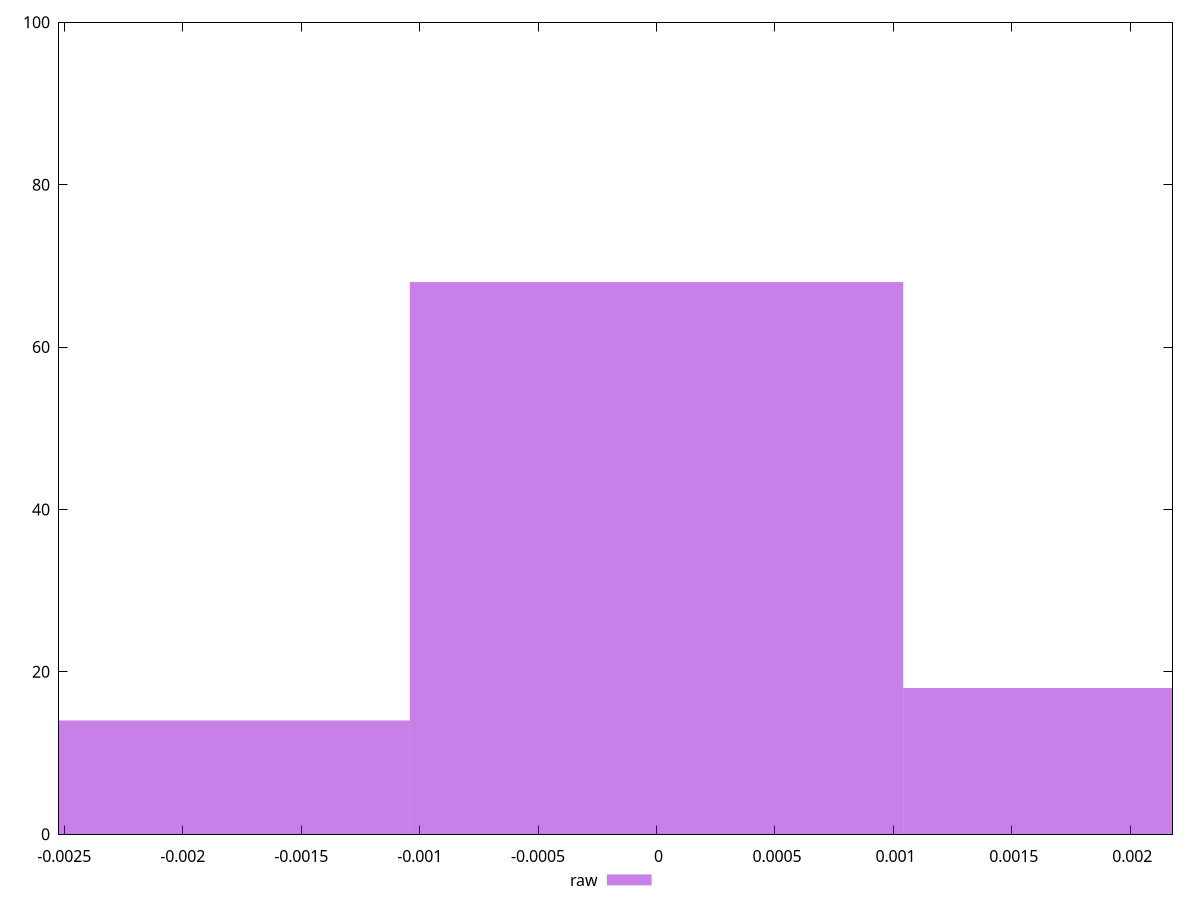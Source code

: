 reset

$raw <<EOF
0.0020832775717859555 18
0 68
-0.0020832775717859555 14
EOF

set key outside below
set boxwidth 0.0020832775717859555
set xrange [-0.0025224749273300897:0.0021783391102715064]
set yrange [0:100]
set trange [0:100]
set style fill transparent solid 0.5 noborder
set terminal svg size 640, 490 enhanced background rgb 'white'
set output "reprap/meta/pScore-difference/samples/pages+cached+noexternal+nomedia/raw/histogram.svg"

plot $raw title "raw" with boxes

reset
